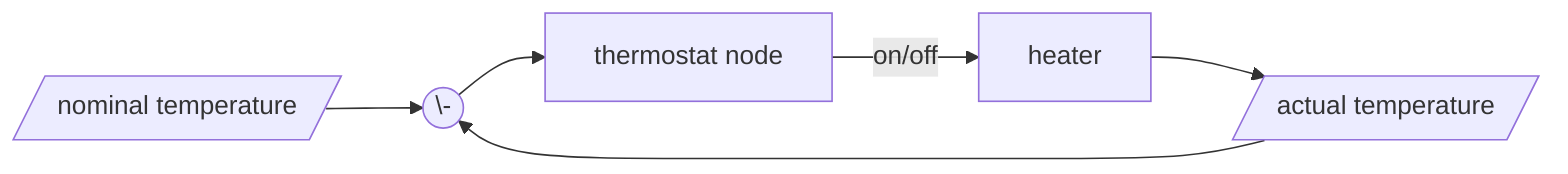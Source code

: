 ---
config:
  theme: mc
  look: classic
---
flowchart LR
    n3["nominal temperature"] --> n8(("\-"))
    n4["thermostat node"] -- on/off --> n5["heater"]
    n8 --> n4
    n7["actual temperature"] --> n8
    n5 --> n7
    n3@{ shape: lean-r}
    n4@{ shape: rect}
    n5@{ shape: rect}
    n7@{ shape: lean-r}